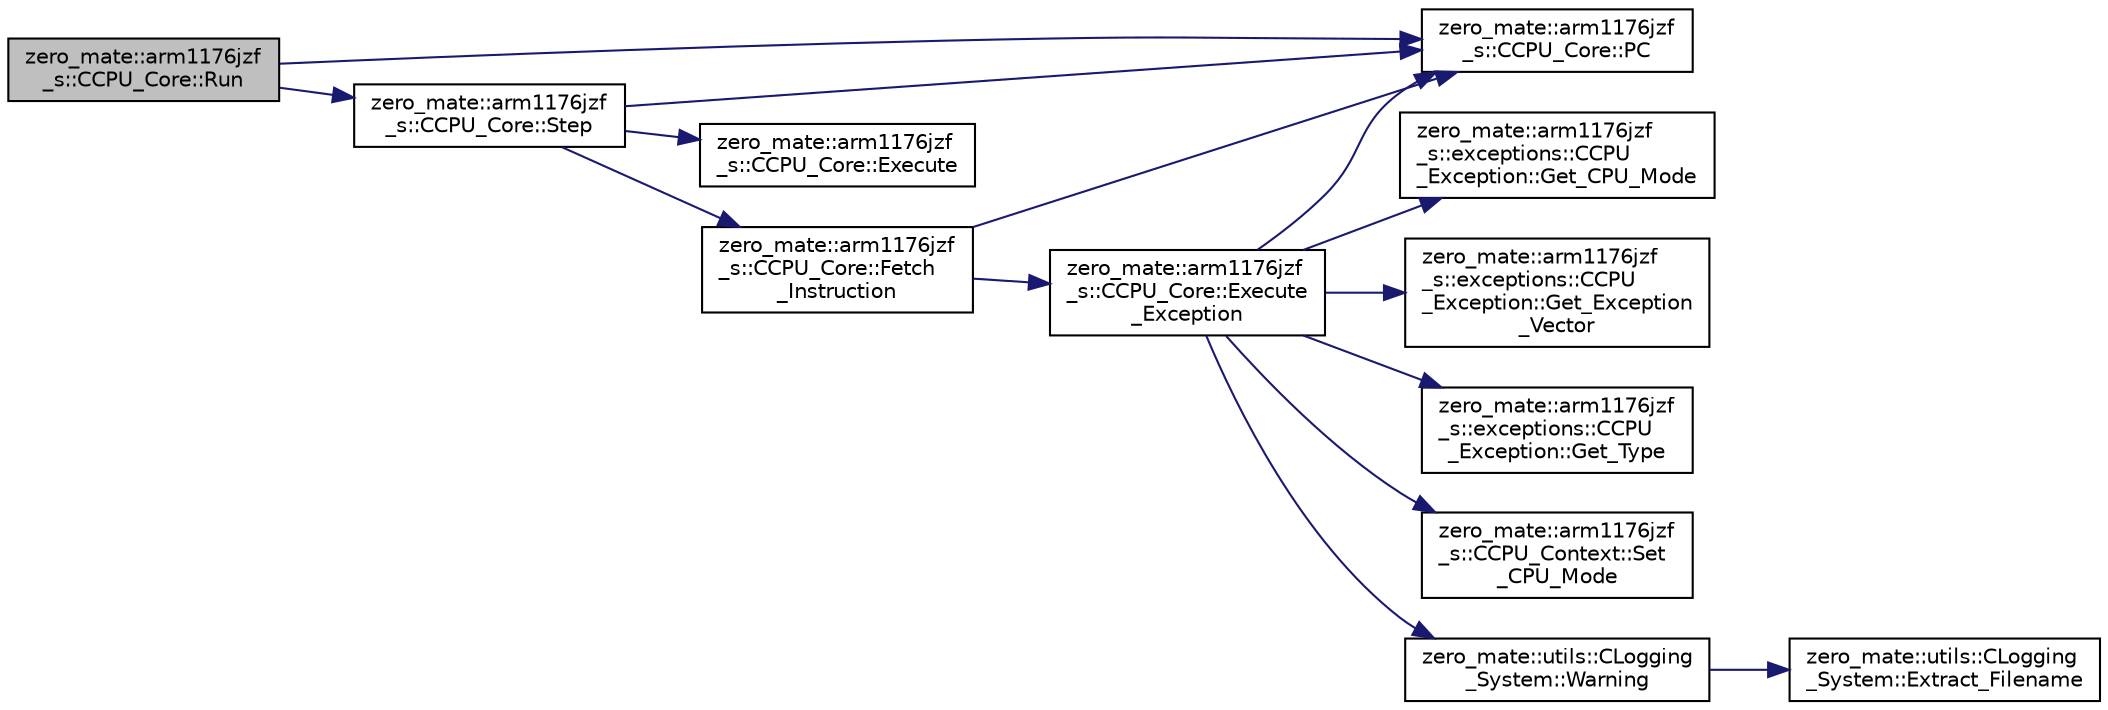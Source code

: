 digraph "zero_mate::arm1176jzf_s::CCPU_Core::Run"
{
 // LATEX_PDF_SIZE
  bgcolor="transparent";
  edge [fontname="Helvetica",fontsize="10",labelfontname="Helvetica",labelfontsize="10"];
  node [fontname="Helvetica",fontsize="10",shape=record];
  rankdir="LR";
  Node1 [label="zero_mate::arm1176jzf\l_s::CCPU_Core::Run",height=0.2,width=0.4,color="black", fillcolor="grey75", style="filled", fontcolor="black",tooltip="Starts the execution."];
  Node1 -> Node2 [color="midnightblue",fontsize="10",style="solid",fontname="Helvetica"];
  Node2 [label="zero_mate::arm1176jzf\l_s::CCPU_Core::PC",height=0.2,width=0.4,color="black",URL="$classzero__mate_1_1arm1176jzf__s_1_1CCPU__Core.html#a423eacd01e574e782a2b7cf51f28c56c",tooltip="Returns a reference to the PC register (r15)"];
  Node1 -> Node3 [color="midnightblue",fontsize="10",style="solid",fontname="Helvetica"];
  Node3 [label="zero_mate::arm1176jzf\l_s::CCPU_Core::Step",height=0.2,width=0.4,color="black",URL="$classzero__mate_1_1arm1176jzf__s_1_1CCPU__Core.html#a1665360d8ae71ed541b4c10f39e655a5",tooltip=" "];
  Node3 -> Node4 [color="midnightblue",fontsize="10",style="solid",fontname="Helvetica"];
  Node4 [label="zero_mate::arm1176jzf\l_s::CCPU_Core::Execute",height=0.2,width=0.4,color="black",URL="$classzero__mate_1_1arm1176jzf__s_1_1CCPU__Core.html#af500d91bd836a74df0e758990c4ecc7d",tooltip=" "];
  Node3 -> Node5 [color="midnightblue",fontsize="10",style="solid",fontname="Helvetica"];
  Node5 [label="zero_mate::arm1176jzf\l_s::CCPU_Core::Fetch\l_Instruction",height=0.2,width=0.4,color="black",URL="$classzero__mate_1_1arm1176jzf__s_1_1CCPU__Core.html#aa327755c4c57c01f03e16fb3d1195f6a",tooltip="Fetches the next instruction."];
  Node5 -> Node6 [color="midnightblue",fontsize="10",style="solid",fontname="Helvetica"];
  Node6 [label="zero_mate::arm1176jzf\l_s::CCPU_Core::Execute\l_Exception",height=0.2,width=0.4,color="black",URL="$classzero__mate_1_1arm1176jzf__s_1_1CCPU__Core.html#a85e6ef006a36e1adb56abd3ecc6481be",tooltip="Executes a CPU exception."];
  Node6 -> Node7 [color="midnightblue",fontsize="10",style="solid",fontname="Helvetica"];
  Node7 [label="zero_mate::arm1176jzf\l_s::exceptions::CCPU\l_Exception::Get_CPU_Mode",height=0.2,width=0.4,color="black",URL="$classzero__mate_1_1arm1176jzf__s_1_1exceptions_1_1CCPU__Exception.html#ab18a4a4b6a54029ccf141784cfe9c737",tooltip=" "];
  Node6 -> Node8 [color="midnightblue",fontsize="10",style="solid",fontname="Helvetica"];
  Node8 [label="zero_mate::arm1176jzf\l_s::exceptions::CCPU\l_Exception::Get_Exception\l_Vector",height=0.2,width=0.4,color="black",URL="$classzero__mate_1_1arm1176jzf__s_1_1exceptions_1_1CCPU__Exception.html#ae87c33c76ed6571b2408fd293710b6c4",tooltip=" "];
  Node6 -> Node9 [color="midnightblue",fontsize="10",style="solid",fontname="Helvetica"];
  Node9 [label="zero_mate::arm1176jzf\l_s::exceptions::CCPU\l_Exception::Get_Type",height=0.2,width=0.4,color="black",URL="$classzero__mate_1_1arm1176jzf__s_1_1exceptions_1_1CCPU__Exception.html#aabb81de8a3e09534245ef3851a31c3c0",tooltip=" "];
  Node6 -> Node2 [color="midnightblue",fontsize="10",style="solid",fontname="Helvetica"];
  Node6 -> Node10 [color="midnightblue",fontsize="10",style="solid",fontname="Helvetica"];
  Node10 [label="zero_mate::arm1176jzf\l_s::CCPU_Context::Set\l_CPU_Mode",height=0.2,width=0.4,color="black",URL="$classzero__mate_1_1arm1176jzf__s_1_1CCPU__Context.html#a7efff674f8141eab73cb69099220f0d5",tooltip=" "];
  Node6 -> Node11 [color="midnightblue",fontsize="10",style="solid",fontname="Helvetica"];
  Node11 [label="zero_mate::utils::CLogging\l_System::Warning",height=0.2,width=0.4,color="black",URL="$classzero__mate_1_1utils_1_1CLogging__System.html#a8904feb1d77dc350717ebcd00e7e5443",tooltip=" "];
  Node11 -> Node12 [color="midnightblue",fontsize="10",style="solid",fontname="Helvetica"];
  Node12 [label="zero_mate::utils::CLogging\l_System::Extract_Filename",height=0.2,width=0.4,color="black",URL="$classzero__mate_1_1utils_1_1CLogging__System.html#af3fd8f336b5853e954283d93f2c32edd",tooltip=" "];
  Node5 -> Node2 [color="midnightblue",fontsize="10",style="solid",fontname="Helvetica"];
  Node3 -> Node2 [color="midnightblue",fontsize="10",style="solid",fontname="Helvetica"];
}

